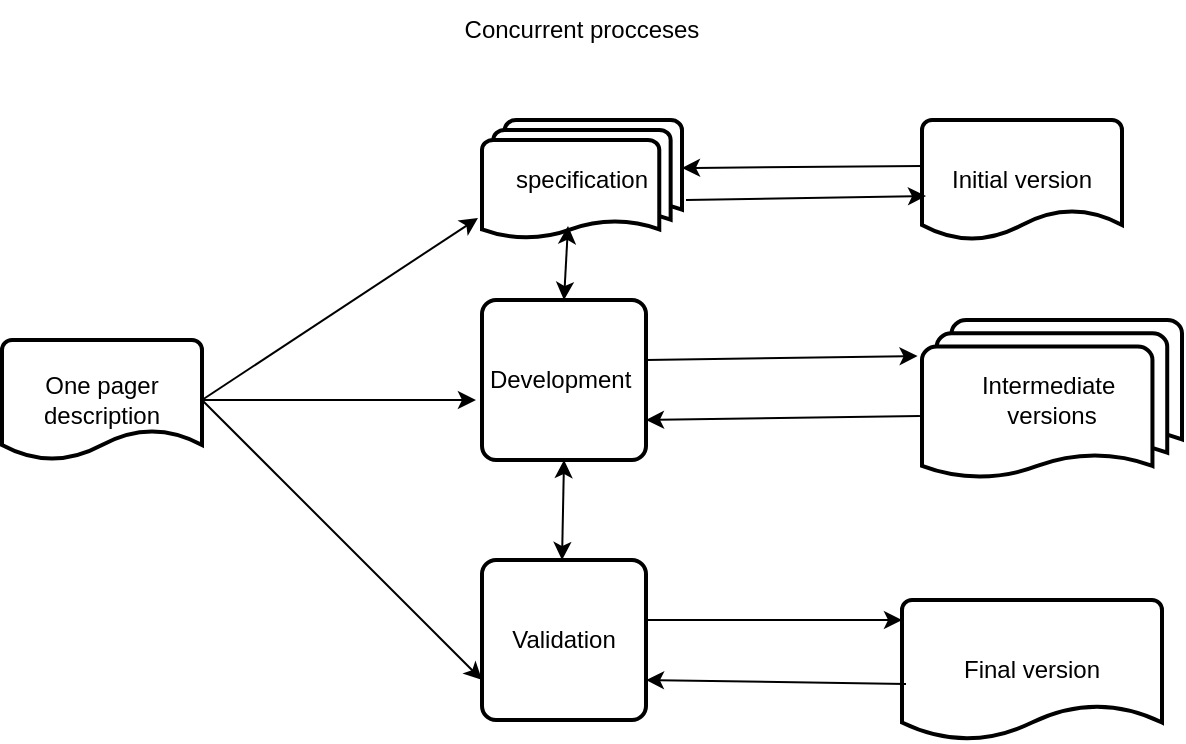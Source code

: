 <mxfile version="21.2.9" type="github">
  <diagram name="Page-1" id="ynmLbQaqc_oN6MSEhX8J">
    <mxGraphModel dx="878" dy="496" grid="1" gridSize="10" guides="1" tooltips="1" connect="1" arrows="1" fold="1" page="1" pageScale="1" pageWidth="850" pageHeight="1100" math="0" shadow="0">
      <root>
        <mxCell id="0" />
        <mxCell id="1" parent="0" />
        <mxCell id="psgFZKwPW8My7SOQuGv2-1" value="One pager description" style="strokeWidth=2;html=1;shape=mxgraph.flowchart.document2;whiteSpace=wrap;size=0.25;rounded=1;" vertex="1" parent="1">
          <mxGeometry x="70" y="220" width="100" height="60" as="geometry" />
        </mxCell>
        <mxCell id="psgFZKwPW8My7SOQuGv2-2" value="specification" style="strokeWidth=2;html=1;shape=mxgraph.flowchart.multi-document;whiteSpace=wrap;rounded=1;" vertex="1" parent="1">
          <mxGeometry x="310" y="110" width="100" height="60" as="geometry" />
        </mxCell>
        <mxCell id="psgFZKwPW8My7SOQuGv2-3" value="Development&amp;nbsp;" style="rounded=1;whiteSpace=wrap;html=1;absoluteArcSize=1;arcSize=14;strokeWidth=2;" vertex="1" parent="1">
          <mxGeometry x="310" y="200" width="82" height="80" as="geometry" />
        </mxCell>
        <mxCell id="psgFZKwPW8My7SOQuGv2-4" value="Validation" style="rounded=1;whiteSpace=wrap;html=1;absoluteArcSize=1;arcSize=14;strokeWidth=2;" vertex="1" parent="1">
          <mxGeometry x="310" y="330" width="82" height="80" as="geometry" />
        </mxCell>
        <mxCell id="psgFZKwPW8My7SOQuGv2-5" value="Initial version" style="strokeWidth=2;html=1;shape=mxgraph.flowchart.document2;whiteSpace=wrap;size=0.25;rounded=1;" vertex="1" parent="1">
          <mxGeometry x="530" y="110" width="100" height="60" as="geometry" />
        </mxCell>
        <mxCell id="psgFZKwPW8My7SOQuGv2-6" value="Intermediate&amp;nbsp;&lt;br&gt;versions" style="strokeWidth=2;html=1;shape=mxgraph.flowchart.multi-document;whiteSpace=wrap;rounded=1;" vertex="1" parent="1">
          <mxGeometry x="530" y="210" width="130" height="80" as="geometry" />
        </mxCell>
        <mxCell id="psgFZKwPW8My7SOQuGv2-7" value="Final version" style="strokeWidth=2;html=1;shape=mxgraph.flowchart.document2;whiteSpace=wrap;size=0.25;rounded=1;" vertex="1" parent="1">
          <mxGeometry x="520" y="350" width="130" height="70" as="geometry" />
        </mxCell>
        <mxCell id="psgFZKwPW8My7SOQuGv2-10" value="" style="endArrow=classic;html=1;rounded=1;exitX=1;exitY=0.5;exitDx=0;exitDy=0;exitPerimeter=0;entryX=-0.037;entryY=0.625;entryDx=0;entryDy=0;entryPerimeter=0;" edge="1" parent="1" source="psgFZKwPW8My7SOQuGv2-1" target="psgFZKwPW8My7SOQuGv2-3">
          <mxGeometry width="50" height="50" relative="1" as="geometry">
            <mxPoint x="180" y="260" as="sourcePoint" />
            <mxPoint x="240" y="250" as="targetPoint" />
          </mxGeometry>
        </mxCell>
        <mxCell id="psgFZKwPW8My7SOQuGv2-11" value="" style="endArrow=classic;html=1;rounded=1;entryX=-0.02;entryY=0.817;entryDx=0;entryDy=0;entryPerimeter=0;" edge="1" parent="1" target="psgFZKwPW8My7SOQuGv2-2">
          <mxGeometry width="50" height="50" relative="1" as="geometry">
            <mxPoint x="170" y="250" as="sourcePoint" />
            <mxPoint x="220" y="200" as="targetPoint" />
          </mxGeometry>
        </mxCell>
        <mxCell id="psgFZKwPW8My7SOQuGv2-12" value="" style="endArrow=classic;html=1;rounded=1;" edge="1" parent="1">
          <mxGeometry width="50" height="50" relative="1" as="geometry">
            <mxPoint x="170" y="250" as="sourcePoint" />
            <mxPoint x="310" y="390" as="targetPoint" />
          </mxGeometry>
        </mxCell>
        <mxCell id="psgFZKwPW8My7SOQuGv2-13" value="" style="endArrow=classic;html=1;rounded=1;entryX=0.02;entryY=0.633;entryDx=0;entryDy=0;entryPerimeter=0;exitX=1.02;exitY=0.667;exitDx=0;exitDy=0;exitPerimeter=0;" edge="1" parent="1" source="psgFZKwPW8My7SOQuGv2-2" target="psgFZKwPW8My7SOQuGv2-5">
          <mxGeometry width="50" height="50" relative="1" as="geometry">
            <mxPoint x="420" y="160" as="sourcePoint" />
            <mxPoint x="470" y="110" as="targetPoint" />
          </mxGeometry>
        </mxCell>
        <mxCell id="psgFZKwPW8My7SOQuGv2-14" value="" style="endArrow=classic;html=1;rounded=1;entryX=1;entryY=0.4;entryDx=0;entryDy=0;entryPerimeter=0;exitX=0;exitY=0.383;exitDx=0;exitDy=0;exitPerimeter=0;" edge="1" parent="1" source="psgFZKwPW8My7SOQuGv2-5" target="psgFZKwPW8My7SOQuGv2-2">
          <mxGeometry width="50" height="50" relative="1" as="geometry">
            <mxPoint x="520" y="140" as="sourcePoint" />
            <mxPoint x="490" y="100" as="targetPoint" />
          </mxGeometry>
        </mxCell>
        <mxCell id="psgFZKwPW8My7SOQuGv2-15" value="" style="endArrow=classic;html=1;rounded=1;entryX=-0.017;entryY=0.225;entryDx=0;entryDy=0;entryPerimeter=0;" edge="1" parent="1" target="psgFZKwPW8My7SOQuGv2-6">
          <mxGeometry width="50" height="50" relative="1" as="geometry">
            <mxPoint x="392" y="230" as="sourcePoint" />
            <mxPoint x="442" y="180" as="targetPoint" />
          </mxGeometry>
        </mxCell>
        <mxCell id="psgFZKwPW8My7SOQuGv2-16" value="" style="endArrow=classic;html=1;rounded=1;exitX=-0.008;exitY=0.6;exitDx=0;exitDy=0;exitPerimeter=0;entryX=1;entryY=0.75;entryDx=0;entryDy=0;" edge="1" parent="1" source="psgFZKwPW8My7SOQuGv2-6" target="psgFZKwPW8My7SOQuGv2-3">
          <mxGeometry width="50" height="50" relative="1" as="geometry">
            <mxPoint x="410" y="280" as="sourcePoint" />
            <mxPoint x="460" y="230" as="targetPoint" />
          </mxGeometry>
        </mxCell>
        <mxCell id="psgFZKwPW8My7SOQuGv2-17" value="" style="endArrow=classic;html=1;rounded=1;entryX=0;entryY=0.143;entryDx=0;entryDy=0;entryPerimeter=0;" edge="1" parent="1" target="psgFZKwPW8My7SOQuGv2-7">
          <mxGeometry width="50" height="50" relative="1" as="geometry">
            <mxPoint x="392" y="360" as="sourcePoint" />
            <mxPoint x="442" y="310" as="targetPoint" />
          </mxGeometry>
        </mxCell>
        <mxCell id="psgFZKwPW8My7SOQuGv2-18" value="" style="endArrow=classic;html=1;rounded=1;entryX=1;entryY=0.75;entryDx=0;entryDy=0;" edge="1" parent="1" target="psgFZKwPW8My7SOQuGv2-4">
          <mxGeometry width="50" height="50" relative="1" as="geometry">
            <mxPoint x="522" y="392" as="sourcePoint" />
            <mxPoint x="470" y="350" as="targetPoint" />
          </mxGeometry>
        </mxCell>
        <mxCell id="psgFZKwPW8My7SOQuGv2-19" value="" style="endArrow=classic;startArrow=classic;html=1;rounded=1;entryX=0.43;entryY=0.883;entryDx=0;entryDy=0;entryPerimeter=0;exitX=0.5;exitY=0;exitDx=0;exitDy=0;" edge="1" parent="1" source="psgFZKwPW8My7SOQuGv2-3" target="psgFZKwPW8My7SOQuGv2-2">
          <mxGeometry width="50" height="50" relative="1" as="geometry">
            <mxPoint x="335" y="200" as="sourcePoint" />
            <mxPoint x="385" y="150" as="targetPoint" />
          </mxGeometry>
        </mxCell>
        <mxCell id="psgFZKwPW8My7SOQuGv2-20" value="" style="endArrow=classic;startArrow=classic;html=1;rounded=1;entryX=0.5;entryY=1;entryDx=0;entryDy=0;exitX=0.488;exitY=0;exitDx=0;exitDy=0;exitPerimeter=0;" edge="1" parent="1" source="psgFZKwPW8My7SOQuGv2-4" target="psgFZKwPW8My7SOQuGv2-3">
          <mxGeometry width="50" height="50" relative="1" as="geometry">
            <mxPoint x="335" y="330" as="sourcePoint" />
            <mxPoint x="385" y="280" as="targetPoint" />
          </mxGeometry>
        </mxCell>
        <mxCell id="psgFZKwPW8My7SOQuGv2-21" value="Concurrent procceses" style="text;strokeColor=none;align=center;fillColor=none;html=1;verticalAlign=middle;whiteSpace=wrap;rounded=0;" vertex="1" parent="1">
          <mxGeometry x="290" y="50" width="140" height="30" as="geometry" />
        </mxCell>
      </root>
    </mxGraphModel>
  </diagram>
</mxfile>
